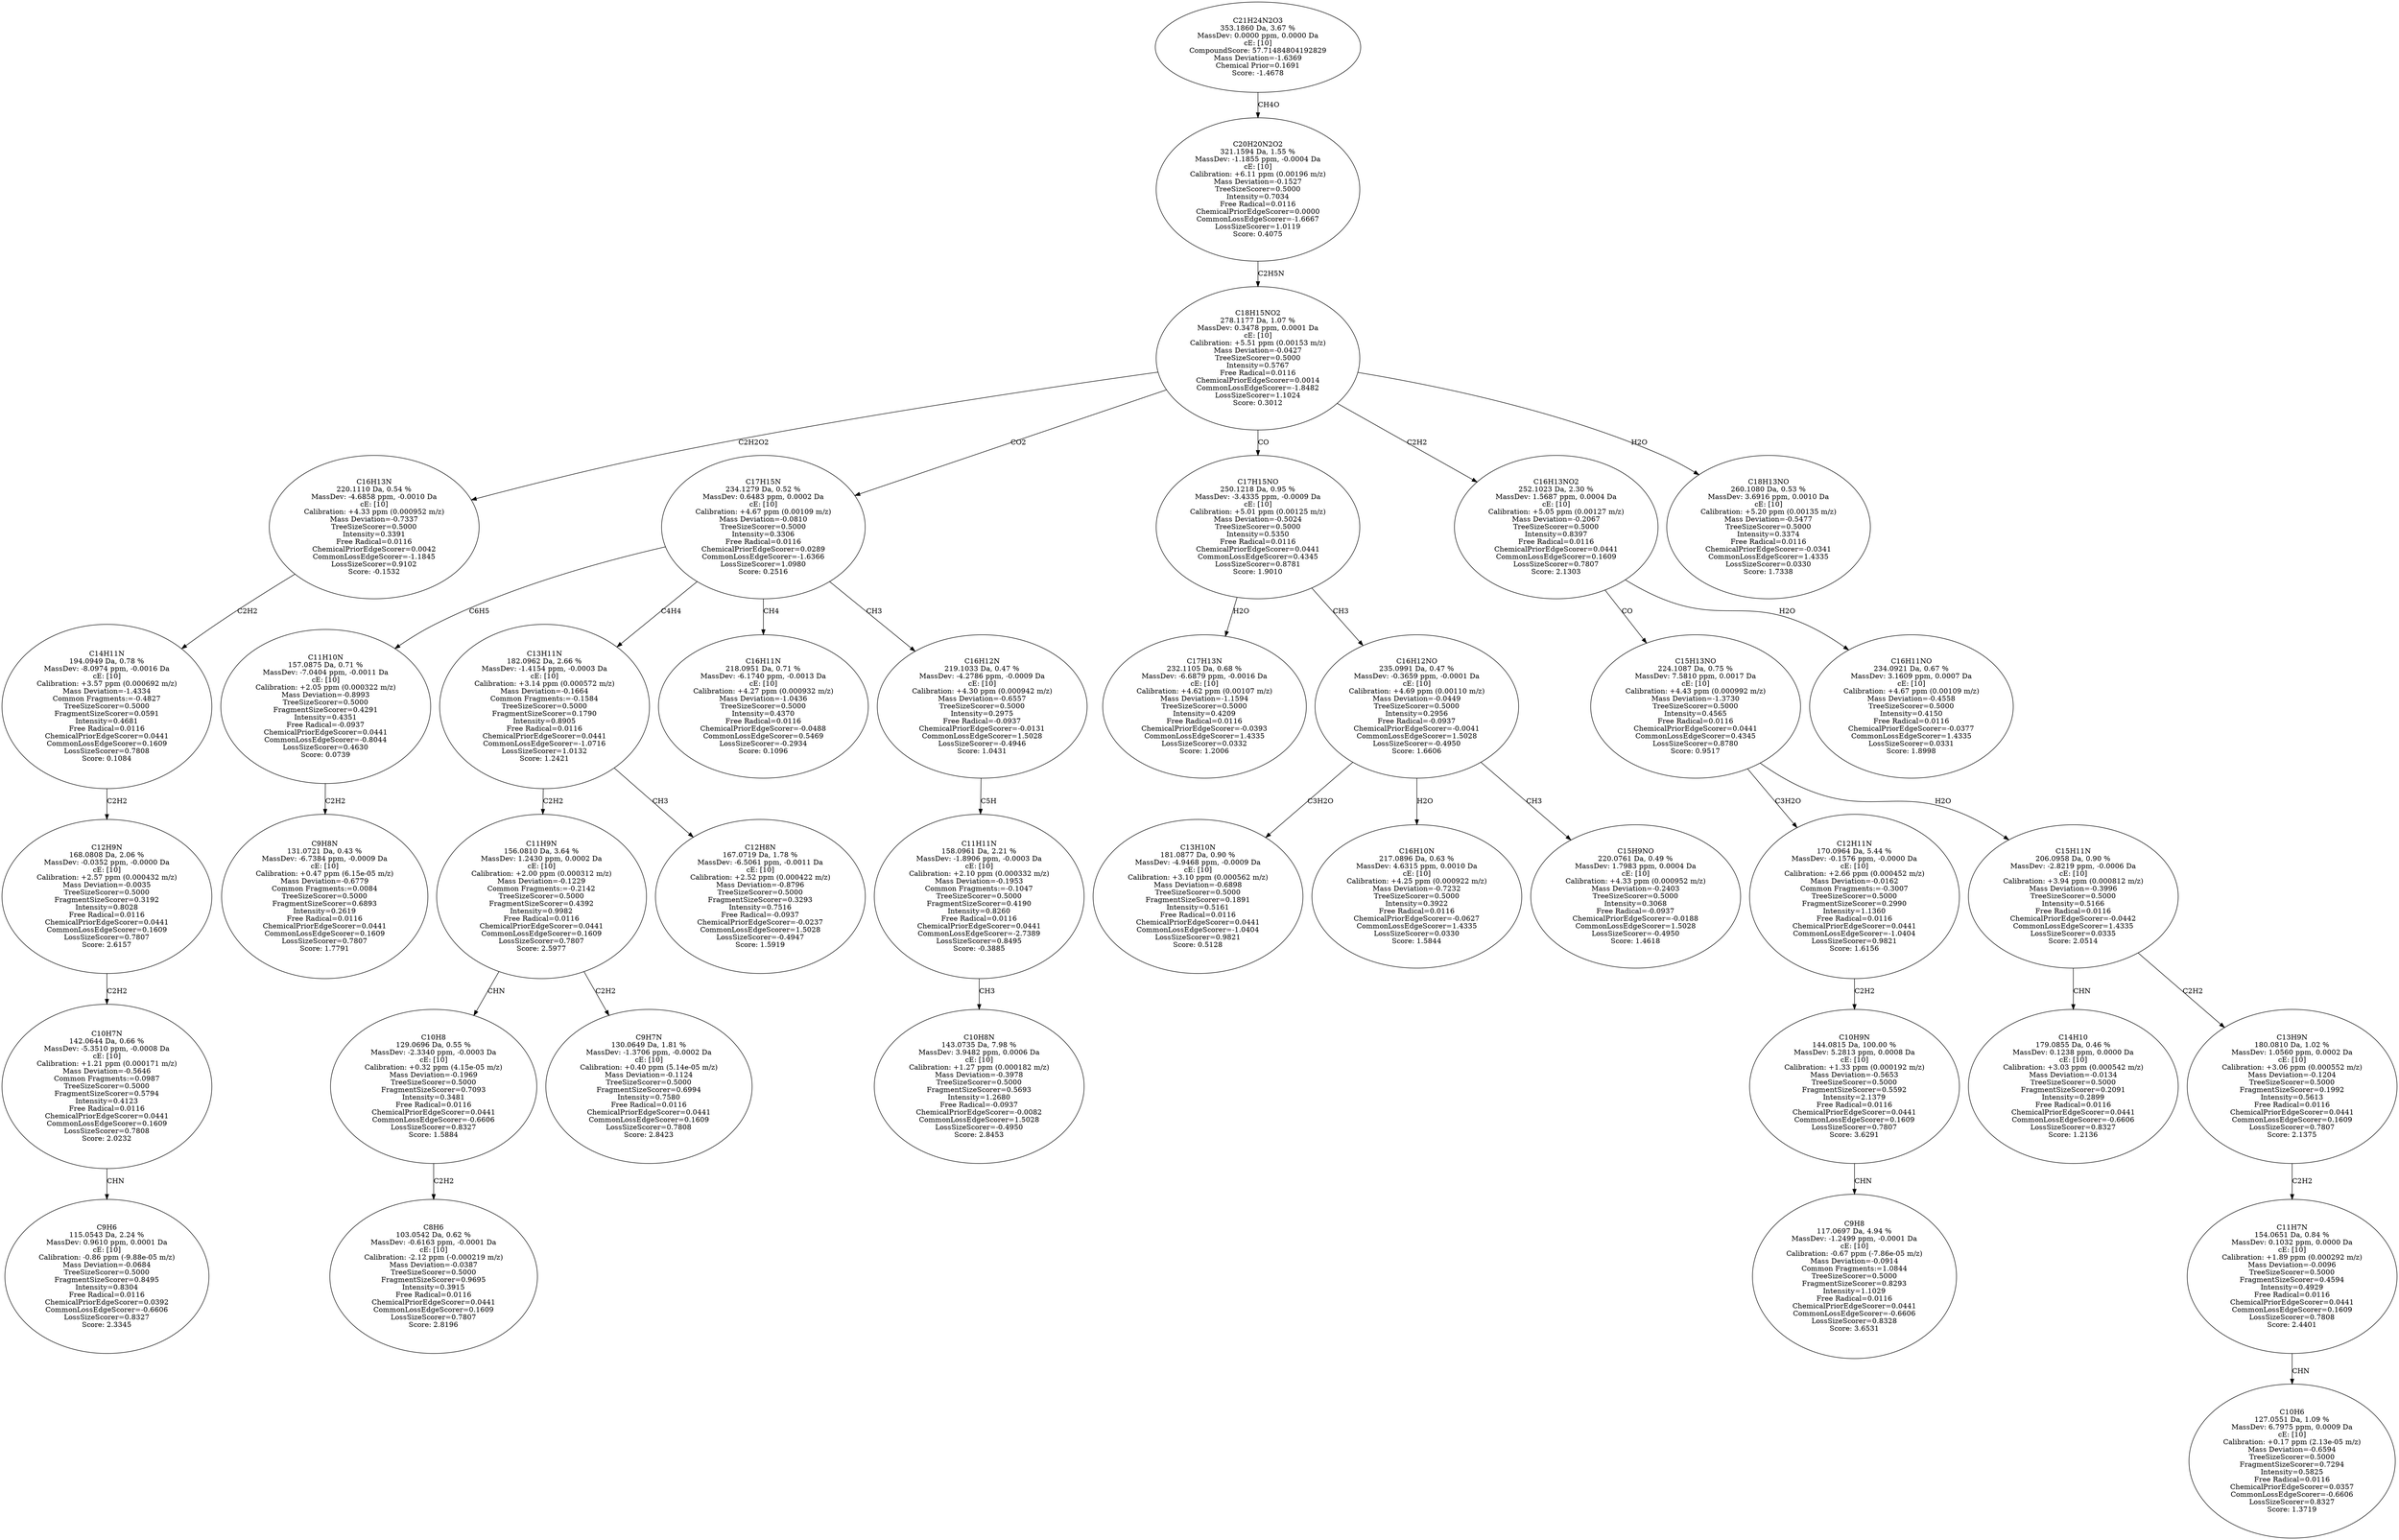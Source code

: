 strict digraph {
v1 [label="C9H6\n115.0543 Da, 2.24 %\nMassDev: 0.9610 ppm, 0.0001 Da\ncE: [10]\nCalibration: -0.86 ppm (-9.88e-05 m/z)\nMass Deviation=-0.0684\nTreeSizeScorer=0.5000\nFragmentSizeScorer=0.8495\nIntensity=0.8304\nFree Radical=0.0116\nChemicalPriorEdgeScorer=0.0392\nCommonLossEdgeScorer=-0.6606\nLossSizeScorer=0.8327\nScore: 2.3345"];
v2 [label="C10H7N\n142.0644 Da, 0.66 %\nMassDev: -5.3510 ppm, -0.0008 Da\ncE: [10]\nCalibration: +1.21 ppm (0.000171 m/z)\nMass Deviation=-0.5646\nCommon Fragments:=0.0987\nTreeSizeScorer=0.5000\nFragmentSizeScorer=0.5794\nIntensity=0.4123\nFree Radical=0.0116\nChemicalPriorEdgeScorer=0.0441\nCommonLossEdgeScorer=0.1609\nLossSizeScorer=0.7808\nScore: 2.0232"];
v3 [label="C12H9N\n168.0808 Da, 2.06 %\nMassDev: -0.0352 ppm, -0.0000 Da\ncE: [10]\nCalibration: +2.57 ppm (0.000432 m/z)\nMass Deviation=-0.0035\nTreeSizeScorer=0.5000\nFragmentSizeScorer=0.3192\nIntensity=0.8028\nFree Radical=0.0116\nChemicalPriorEdgeScorer=0.0441\nCommonLossEdgeScorer=0.1609\nLossSizeScorer=0.7807\nScore: 2.6157"];
v4 [label="C14H11N\n194.0949 Da, 0.78 %\nMassDev: -8.0974 ppm, -0.0016 Da\ncE: [10]\nCalibration: +3.57 ppm (0.000692 m/z)\nMass Deviation=-1.4334\nCommon Fragments:=-0.4827\nTreeSizeScorer=0.5000\nFragmentSizeScorer=0.0591\nIntensity=0.4681\nFree Radical=0.0116\nChemicalPriorEdgeScorer=0.0441\nCommonLossEdgeScorer=0.1609\nLossSizeScorer=0.7808\nScore: 0.1084"];
v5 [label="C16H13N\n220.1110 Da, 0.54 %\nMassDev: -4.6858 ppm, -0.0010 Da\ncE: [10]\nCalibration: +4.33 ppm (0.000952 m/z)\nMass Deviation=-0.7337\nTreeSizeScorer=0.5000\nIntensity=0.3391\nFree Radical=0.0116\nChemicalPriorEdgeScorer=0.0042\nCommonLossEdgeScorer=-1.1845\nLossSizeScorer=0.9102\nScore: -0.1532"];
v6 [label="C9H8N\n131.0721 Da, 0.43 %\nMassDev: -6.7384 ppm, -0.0009 Da\ncE: [10]\nCalibration: +0.47 ppm (6.15e-05 m/z)\nMass Deviation=-0.6779\nCommon Fragments:=0.0084\nTreeSizeScorer=0.5000\nFragmentSizeScorer=0.6893\nIntensity=0.2619\nFree Radical=0.0116\nChemicalPriorEdgeScorer=0.0441\nCommonLossEdgeScorer=0.1609\nLossSizeScorer=0.7807\nScore: 1.7791"];
v7 [label="C11H10N\n157.0875 Da, 0.71 %\nMassDev: -7.0404 ppm, -0.0011 Da\ncE: [10]\nCalibration: +2.05 ppm (0.000322 m/z)\nMass Deviation=-0.8993\nTreeSizeScorer=0.5000\nFragmentSizeScorer=0.4291\nIntensity=0.4351\nFree Radical=-0.0937\nChemicalPriorEdgeScorer=0.0441\nCommonLossEdgeScorer=-0.8044\nLossSizeScorer=0.4630\nScore: 0.0739"];
v8 [label="C8H6\n103.0542 Da, 0.62 %\nMassDev: -0.6163 ppm, -0.0001 Da\ncE: [10]\nCalibration: -2.12 ppm (-0.000219 m/z)\nMass Deviation=-0.0387\nTreeSizeScorer=0.5000\nFragmentSizeScorer=0.9695\nIntensity=0.3915\nFree Radical=0.0116\nChemicalPriorEdgeScorer=0.0441\nCommonLossEdgeScorer=0.1609\nLossSizeScorer=0.7807\nScore: 2.8196"];
v9 [label="C10H8\n129.0696 Da, 0.55 %\nMassDev: -2.3340 ppm, -0.0003 Da\ncE: [10]\nCalibration: +0.32 ppm (4.15e-05 m/z)\nMass Deviation=-0.1969\nTreeSizeScorer=0.5000\nFragmentSizeScorer=0.7093\nIntensity=0.3481\nFree Radical=0.0116\nChemicalPriorEdgeScorer=0.0441\nCommonLossEdgeScorer=-0.6606\nLossSizeScorer=0.8327\nScore: 1.5884"];
v10 [label="C9H7N\n130.0649 Da, 1.81 %\nMassDev: -1.3706 ppm, -0.0002 Da\ncE: [10]\nCalibration: +0.40 ppm (5.14e-05 m/z)\nMass Deviation=-0.1124\nTreeSizeScorer=0.5000\nFragmentSizeScorer=0.6994\nIntensity=0.7580\nFree Radical=0.0116\nChemicalPriorEdgeScorer=0.0441\nCommonLossEdgeScorer=0.1609\nLossSizeScorer=0.7808\nScore: 2.8423"];
v11 [label="C11H9N\n156.0810 Da, 3.64 %\nMassDev: 1.2430 ppm, 0.0002 Da\ncE: [10]\nCalibration: +2.00 ppm (0.000312 m/z)\nMass Deviation=-0.1229\nCommon Fragments:=-0.2142\nTreeSizeScorer=0.5000\nFragmentSizeScorer=0.4392\nIntensity=0.9982\nFree Radical=0.0116\nChemicalPriorEdgeScorer=0.0441\nCommonLossEdgeScorer=0.1609\nLossSizeScorer=0.7807\nScore: 2.5977"];
v12 [label="C12H8N\n167.0719 Da, 1.78 %\nMassDev: -6.5061 ppm, -0.0011 Da\ncE: [10]\nCalibration: +2.52 ppm (0.000422 m/z)\nMass Deviation=-0.8796\nTreeSizeScorer=0.5000\nFragmentSizeScorer=0.3293\nIntensity=0.7516\nFree Radical=-0.0937\nChemicalPriorEdgeScorer=-0.0237\nCommonLossEdgeScorer=1.5028\nLossSizeScorer=-0.4947\nScore: 1.5919"];
v13 [label="C13H11N\n182.0962 Da, 2.66 %\nMassDev: -1.4154 ppm, -0.0003 Da\ncE: [10]\nCalibration: +3.14 ppm (0.000572 m/z)\nMass Deviation=-0.1664\nCommon Fragments:=-0.1584\nTreeSizeScorer=0.5000\nFragmentSizeScorer=0.1790\nIntensity=0.8905\nFree Radical=0.0116\nChemicalPriorEdgeScorer=0.0441\nCommonLossEdgeScorer=-1.0716\nLossSizeScorer=1.0132\nScore: 1.2421"];
v14 [label="C16H11N\n218.0951 Da, 0.71 %\nMassDev: -6.1740 ppm, -0.0013 Da\ncE: [10]\nCalibration: +4.27 ppm (0.000932 m/z)\nMass Deviation=-1.0436\nTreeSizeScorer=0.5000\nIntensity=0.4370\nFree Radical=0.0116\nChemicalPriorEdgeScorer=-0.0488\nCommonLossEdgeScorer=0.5469\nLossSizeScorer=-0.2934\nScore: 0.1096"];
v15 [label="C10H8N\n143.0735 Da, 7.98 %\nMassDev: 3.9482 ppm, 0.0006 Da\ncE: [10]\nCalibration: +1.27 ppm (0.000182 m/z)\nMass Deviation=-0.3978\nTreeSizeScorer=0.5000\nFragmentSizeScorer=0.5693\nIntensity=1.2680\nFree Radical=-0.0937\nChemicalPriorEdgeScorer=-0.0082\nCommonLossEdgeScorer=1.5028\nLossSizeScorer=-0.4950\nScore: 2.8453"];
v16 [label="C11H11N\n158.0961 Da, 2.21 %\nMassDev: -1.8906 ppm, -0.0003 Da\ncE: [10]\nCalibration: +2.10 ppm (0.000332 m/z)\nMass Deviation=-0.1953\nCommon Fragments:=-0.1047\nTreeSizeScorer=0.5000\nFragmentSizeScorer=0.4190\nIntensity=0.8260\nFree Radical=0.0116\nChemicalPriorEdgeScorer=0.0441\nCommonLossEdgeScorer=-2.7389\nLossSizeScorer=0.8495\nScore: -0.3885"];
v17 [label="C16H12N\n219.1033 Da, 0.47 %\nMassDev: -4.2786 ppm, -0.0009 Da\ncE: [10]\nCalibration: +4.30 ppm (0.000942 m/z)\nMass Deviation=-0.6557\nTreeSizeScorer=0.5000\nIntensity=0.2975\nFree Radical=-0.0937\nChemicalPriorEdgeScorer=-0.0131\nCommonLossEdgeScorer=1.5028\nLossSizeScorer=-0.4946\nScore: 1.0431"];
v18 [label="C17H15N\n234.1279 Da, 0.52 %\nMassDev: 0.6483 ppm, 0.0002 Da\ncE: [10]\nCalibration: +4.67 ppm (0.00109 m/z)\nMass Deviation=-0.0810\nTreeSizeScorer=0.5000\nIntensity=0.3306\nFree Radical=0.0116\nChemicalPriorEdgeScorer=0.0289\nCommonLossEdgeScorer=-1.6366\nLossSizeScorer=1.0980\nScore: 0.2516"];
v19 [label="C17H13N\n232.1105 Da, 0.68 %\nMassDev: -6.6879 ppm, -0.0016 Da\ncE: [10]\nCalibration: +4.62 ppm (0.00107 m/z)\nMass Deviation=-1.1594\nTreeSizeScorer=0.5000\nIntensity=0.4209\nFree Radical=0.0116\nChemicalPriorEdgeScorer=-0.0393\nCommonLossEdgeScorer=1.4335\nLossSizeScorer=0.0332\nScore: 1.2006"];
v20 [label="C13H10N\n181.0877 Da, 0.90 %\nMassDev: -4.9468 ppm, -0.0009 Da\ncE: [10]\nCalibration: +3.10 ppm (0.000562 m/z)\nMass Deviation=-0.6898\nTreeSizeScorer=0.5000\nFragmentSizeScorer=0.1891\nIntensity=0.5161\nFree Radical=0.0116\nChemicalPriorEdgeScorer=0.0441\nCommonLossEdgeScorer=-1.0404\nLossSizeScorer=0.9821\nScore: 0.5128"];
v21 [label="C16H10N\n217.0896 Da, 0.63 %\nMassDev: 4.6315 ppm, 0.0010 Da\ncE: [10]\nCalibration: +4.25 ppm (0.000922 m/z)\nMass Deviation=-0.7232\nTreeSizeScorer=0.5000\nIntensity=0.3922\nFree Radical=0.0116\nChemicalPriorEdgeScorer=-0.0627\nCommonLossEdgeScorer=1.4335\nLossSizeScorer=0.0330\nScore: 1.5844"];
v22 [label="C15H9NO\n220.0761 Da, 0.49 %\nMassDev: 1.7983 ppm, 0.0004 Da\ncE: [10]\nCalibration: +4.33 ppm (0.000952 m/z)\nMass Deviation=-0.2403\nTreeSizeScorer=0.5000\nIntensity=0.3068\nFree Radical=-0.0937\nChemicalPriorEdgeScorer=-0.0188\nCommonLossEdgeScorer=1.5028\nLossSizeScorer=-0.4950\nScore: 1.4618"];
v23 [label="C16H12NO\n235.0991 Da, 0.47 %\nMassDev: -0.3659 ppm, -0.0001 Da\ncE: [10]\nCalibration: +4.69 ppm (0.00110 m/z)\nMass Deviation=-0.0449\nTreeSizeScorer=0.5000\nIntensity=0.2956\nFree Radical=-0.0937\nChemicalPriorEdgeScorer=-0.0041\nCommonLossEdgeScorer=1.5028\nLossSizeScorer=-0.4950\nScore: 1.6606"];
v24 [label="C17H15NO\n250.1218 Da, 0.95 %\nMassDev: -3.4335 ppm, -0.0009 Da\ncE: [10]\nCalibration: +5.01 ppm (0.00125 m/z)\nMass Deviation=-0.5024\nTreeSizeScorer=0.5000\nIntensity=0.5350\nFree Radical=0.0116\nChemicalPriorEdgeScorer=0.0441\nCommonLossEdgeScorer=0.4345\nLossSizeScorer=0.8781\nScore: 1.9010"];
v25 [label="C9H8\n117.0697 Da, 4.94 %\nMassDev: -1.2499 ppm, -0.0001 Da\ncE: [10]\nCalibration: -0.67 ppm (-7.86e-05 m/z)\nMass Deviation=-0.0914\nCommon Fragments:=1.0844\nTreeSizeScorer=0.5000\nFragmentSizeScorer=0.8293\nIntensity=1.1029\nFree Radical=0.0116\nChemicalPriorEdgeScorer=0.0441\nCommonLossEdgeScorer=-0.6606\nLossSizeScorer=0.8328\nScore: 3.6531"];
v26 [label="C10H9N\n144.0815 Da, 100.00 %\nMassDev: 5.2813 ppm, 0.0008 Da\ncE: [10]\nCalibration: +1.33 ppm (0.000192 m/z)\nMass Deviation=-0.5653\nTreeSizeScorer=0.5000\nFragmentSizeScorer=0.5592\nIntensity=2.1379\nFree Radical=0.0116\nChemicalPriorEdgeScorer=0.0441\nCommonLossEdgeScorer=0.1609\nLossSizeScorer=0.7807\nScore: 3.6291"];
v27 [label="C12H11N\n170.0964 Da, 5.44 %\nMassDev: -0.1576 ppm, -0.0000 Da\ncE: [10]\nCalibration: +2.66 ppm (0.000452 m/z)\nMass Deviation=-0.0162\nCommon Fragments:=-0.3007\nTreeSizeScorer=0.5000\nFragmentSizeScorer=0.2990\nIntensity=1.1360\nFree Radical=0.0116\nChemicalPriorEdgeScorer=0.0441\nCommonLossEdgeScorer=-1.0404\nLossSizeScorer=0.9821\nScore: 1.6156"];
v28 [label="C14H10\n179.0855 Da, 0.46 %\nMassDev: 0.1238 ppm, 0.0000 Da\ncE: [10]\nCalibration: +3.03 ppm (0.000542 m/z)\nMass Deviation=-0.0134\nTreeSizeScorer=0.5000\nFragmentSizeScorer=0.2091\nIntensity=0.2899\nFree Radical=0.0116\nChemicalPriorEdgeScorer=0.0441\nCommonLossEdgeScorer=-0.6606\nLossSizeScorer=0.8327\nScore: 1.2136"];
v29 [label="C10H6\n127.0551 Da, 1.09 %\nMassDev: 6.7975 ppm, 0.0009 Da\ncE: [10]\nCalibration: +0.17 ppm (2.13e-05 m/z)\nMass Deviation=-0.6594\nTreeSizeScorer=0.5000\nFragmentSizeScorer=0.7294\nIntensity=0.5825\nFree Radical=0.0116\nChemicalPriorEdgeScorer=0.0357\nCommonLossEdgeScorer=-0.6606\nLossSizeScorer=0.8327\nScore: 1.3719"];
v30 [label="C11H7N\n154.0651 Da, 0.84 %\nMassDev: 0.1032 ppm, 0.0000 Da\ncE: [10]\nCalibration: +1.89 ppm (0.000292 m/z)\nMass Deviation=-0.0096\nTreeSizeScorer=0.5000\nFragmentSizeScorer=0.4594\nIntensity=0.4929\nFree Radical=0.0116\nChemicalPriorEdgeScorer=0.0441\nCommonLossEdgeScorer=0.1609\nLossSizeScorer=0.7808\nScore: 2.4401"];
v31 [label="C13H9N\n180.0810 Da, 1.02 %\nMassDev: 1.0560 ppm, 0.0002 Da\ncE: [10]\nCalibration: +3.06 ppm (0.000552 m/z)\nMass Deviation=-0.1204\nTreeSizeScorer=0.5000\nFragmentSizeScorer=0.1992\nIntensity=0.5613\nFree Radical=0.0116\nChemicalPriorEdgeScorer=0.0441\nCommonLossEdgeScorer=0.1609\nLossSizeScorer=0.7807\nScore: 2.1375"];
v32 [label="C15H11N\n206.0958 Da, 0.90 %\nMassDev: -2.8219 ppm, -0.0006 Da\ncE: [10]\nCalibration: +3.94 ppm (0.000812 m/z)\nMass Deviation=-0.3996\nTreeSizeScorer=0.5000\nIntensity=0.5166\nFree Radical=0.0116\nChemicalPriorEdgeScorer=-0.0442\nCommonLossEdgeScorer=1.4335\nLossSizeScorer=0.0335\nScore: 2.0514"];
v33 [label="C15H13NO\n224.1087 Da, 0.75 %\nMassDev: 7.5810 ppm, 0.0017 Da\ncE: [10]\nCalibration: +4.43 ppm (0.000992 m/z)\nMass Deviation=-1.3730\nTreeSizeScorer=0.5000\nIntensity=0.4565\nFree Radical=0.0116\nChemicalPriorEdgeScorer=0.0441\nCommonLossEdgeScorer=0.4345\nLossSizeScorer=0.8780\nScore: 0.9517"];
v34 [label="C16H11NO\n234.0921 Da, 0.67 %\nMassDev: 3.1609 ppm, 0.0007 Da\ncE: [10]\nCalibration: +4.67 ppm (0.00109 m/z)\nMass Deviation=-0.4558\nTreeSizeScorer=0.5000\nIntensity=0.4150\nFree Radical=0.0116\nChemicalPriorEdgeScorer=-0.0377\nCommonLossEdgeScorer=1.4335\nLossSizeScorer=0.0331\nScore: 1.8998"];
v35 [label="C16H13NO2\n252.1023 Da, 2.30 %\nMassDev: 1.5687 ppm, 0.0004 Da\ncE: [10]\nCalibration: +5.05 ppm (0.00127 m/z)\nMass Deviation=-0.2067\nTreeSizeScorer=0.5000\nIntensity=0.8397\nFree Radical=0.0116\nChemicalPriorEdgeScorer=0.0441\nCommonLossEdgeScorer=0.1609\nLossSizeScorer=0.7807\nScore: 2.1303"];
v36 [label="C18H13NO\n260.1080 Da, 0.53 %\nMassDev: 3.6916 ppm, 0.0010 Da\ncE: [10]\nCalibration: +5.20 ppm (0.00135 m/z)\nMass Deviation=-0.5477\nTreeSizeScorer=0.5000\nIntensity=0.3374\nFree Radical=0.0116\nChemicalPriorEdgeScorer=-0.0341\nCommonLossEdgeScorer=1.4335\nLossSizeScorer=0.0330\nScore: 1.7338"];
v37 [label="C18H15NO2\n278.1177 Da, 1.07 %\nMassDev: 0.3478 ppm, 0.0001 Da\ncE: [10]\nCalibration: +5.51 ppm (0.00153 m/z)\nMass Deviation=-0.0427\nTreeSizeScorer=0.5000\nIntensity=0.5767\nFree Radical=0.0116\nChemicalPriorEdgeScorer=0.0014\nCommonLossEdgeScorer=-1.8482\nLossSizeScorer=1.1024\nScore: 0.3012"];
v38 [label="C20H20N2O2\n321.1594 Da, 1.55 %\nMassDev: -1.1855 ppm, -0.0004 Da\ncE: [10]\nCalibration: +6.11 ppm (0.00196 m/z)\nMass Deviation=-0.1527\nTreeSizeScorer=0.5000\nIntensity=0.7034\nFree Radical=0.0116\nChemicalPriorEdgeScorer=0.0000\nCommonLossEdgeScorer=-1.6667\nLossSizeScorer=1.0119\nScore: 0.4075"];
v39 [label="C21H24N2O3\n353.1860 Da, 3.67 %\nMassDev: 0.0000 ppm, 0.0000 Da\ncE: [10]\nCompoundScore: 57.71484804192829\nMass Deviation=-1.6369\nChemical Prior=0.1691\nScore: -1.4678"];
v2 -> v1 [label="CHN"];
v3 -> v2 [label="C2H2"];
v4 -> v3 [label="C2H2"];
v5 -> v4 [label="C2H2"];
v37 -> v5 [label="C2H2O2"];
v7 -> v6 [label="C2H2"];
v18 -> v7 [label="C6H5"];
v9 -> v8 [label="C2H2"];
v11 -> v9 [label="CHN"];
v11 -> v10 [label="C2H2"];
v13 -> v11 [label="C2H2"];
v13 -> v12 [label="CH3"];
v18 -> v13 [label="C4H4"];
v18 -> v14 [label="CH4"];
v16 -> v15 [label="CH3"];
v17 -> v16 [label="C5H"];
v18 -> v17 [label="CH3"];
v37 -> v18 [label="CO2"];
v24 -> v19 [label="H2O"];
v23 -> v20 [label="C3H2O"];
v23 -> v21 [label="H2O"];
v23 -> v22 [label="CH3"];
v24 -> v23 [label="CH3"];
v37 -> v24 [label="CO"];
v26 -> v25 [label="CHN"];
v27 -> v26 [label="C2H2"];
v33 -> v27 [label="C3H2O"];
v32 -> v28 [label="CHN"];
v30 -> v29 [label="CHN"];
v31 -> v30 [label="C2H2"];
v32 -> v31 [label="C2H2"];
v33 -> v32 [label="H2O"];
v35 -> v33 [label="CO"];
v35 -> v34 [label="H2O"];
v37 -> v35 [label="C2H2"];
v37 -> v36 [label="H2O"];
v38 -> v37 [label="C2H5N"];
v39 -> v38 [label="CH4O"];
}